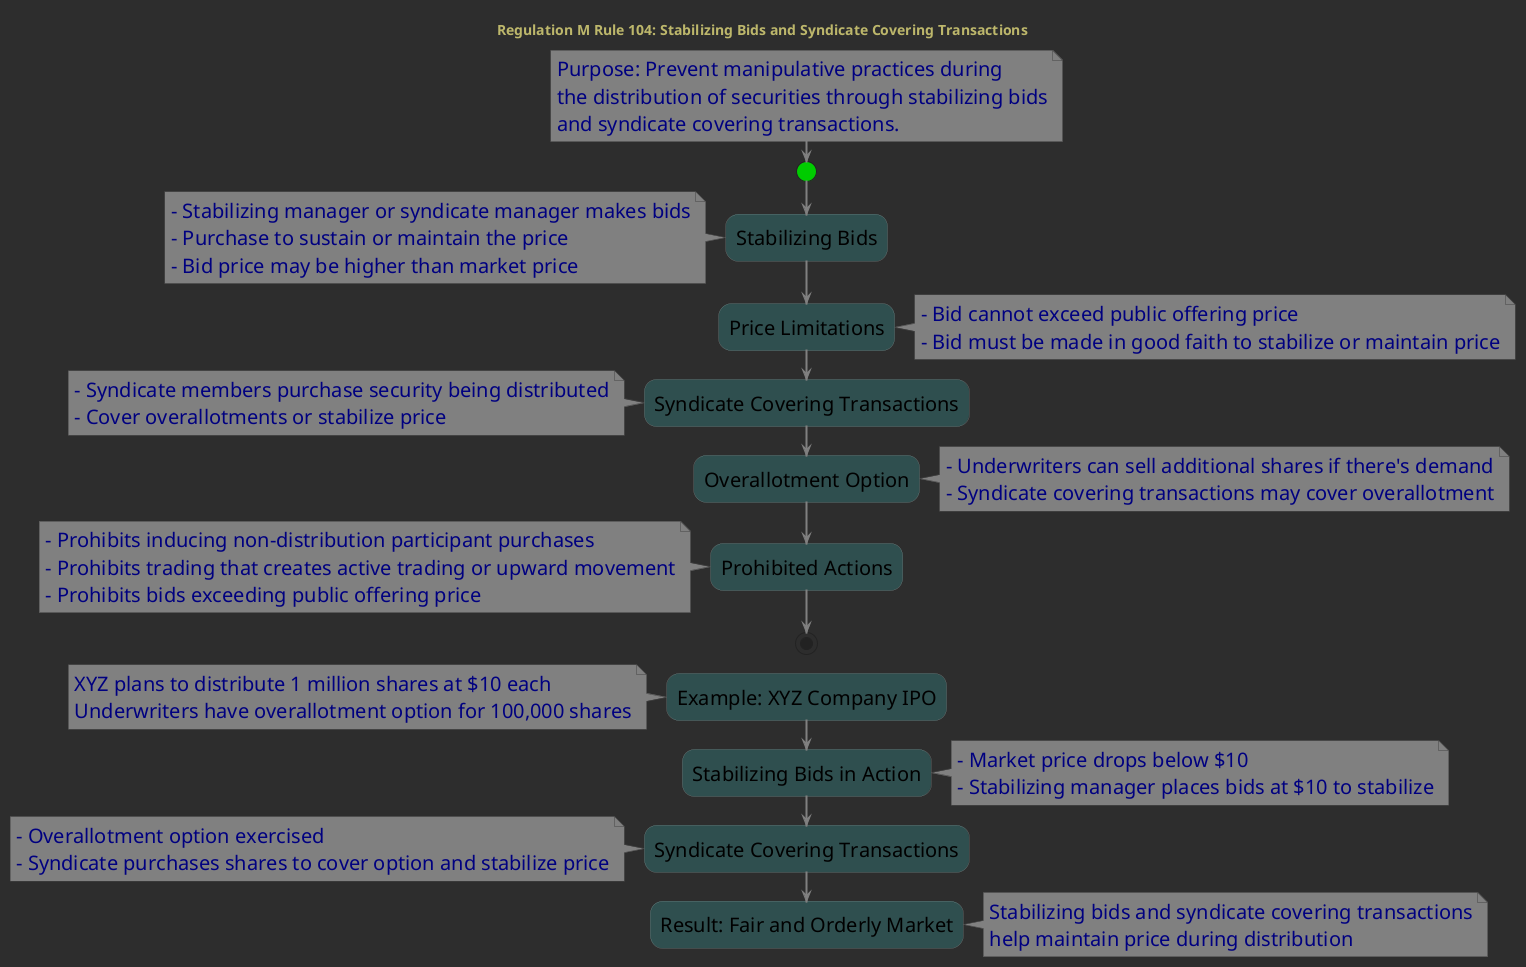 @startuml
!define DarkBackground #2D2D2D
!define LightGreen #00CC00
!define LightRed #FF6666
!define LightBlue #3399FF
!define LightYellow #FFFF66
!define LightPurple #CC99FF
!define LightOrange #FF9933
!define LightGray #E6E6E6
!define DarkGray #444444


skinparam backgroundColor DarkBackground
skinparam defaultFontColor DarkKhaki

skinparam note {
    BackgroundColor Grey
    BorderColor DarkGray
    FontColor Navy
    fontstyle normal
    FontSize 20
    FontName "Ubuntu Mono"
}

skinparam {
    ActivityBackgroundColor DarkSlateGray
    ActivityBarColor Grey
    ActivityBorderColor LightGray
    ActivityBorderThickness 0
    ActivityFontColor Black
    ActivityFontName "Ubuntu Mono"
    ActivityFontSize 20
    ActivityFontStyle normal
    ActivityDiamondBackgroundColor DarkGreen
    ActivityDiamondBorderColor Lightgreen
    ActivityDiamondFontColor Black
    ActivityDiamondFontName "Ubuntu Mono"
    ActivityDiamondFontSize 20
    ActivityDiamondFontStyle normal
    ActivityArrowColor Grey
    ActivityArrowThickness 2
    ActivityStartColor LightGreen
    ActivityEndColor LightRed
}

title Regulation M Rule 104: Stabilizing Bids and Syndicate Covering Transactions

note left
  Purpose: Prevent manipulative practices during
  the distribution of securities through stabilizing bids
  and syndicate covering transactions.
end note

start

:Stabilizing Bids;
note left
  - Stabilizing manager or syndicate manager makes bids
  - Purchase to sustain or maintain the price
  - Bid price may be higher than market price
end note

:Price Limitations;
note right
  - Bid cannot exceed public offering price
  - Bid must be made in good faith to stabilize or maintain price
end note

:Syndicate Covering Transactions;
note left
  - Syndicate members purchase security being distributed
  - Cover overallotments or stabilize price
end note

:Overallotment Option;
note right
  - Underwriters can sell additional shares if there's demand
  - Syndicate covering transactions may cover overallotment
end note

:Prohibited Actions;
note left
  - Prohibits inducing non-distribution participant purchases
  - Prohibits trading that creates active trading or upward movement
  - Prohibits bids exceeding public offering price
end note

stop

:Example: XYZ Company IPO;
note left
  XYZ plans to distribute 1 million shares at $10 each
  Underwriters have overallotment option for 100,000 shares
end note

:Stabilizing Bids in Action;
note right
  - Market price drops below $10
  - Stabilizing manager places bids at $10 to stabilize
end note

:Syndicate Covering Transactions;
note left
  - Overallotment option exercised
  - Syndicate purchases shares to cover option and stabilize price
end note

:Result: Fair and Orderly Market;
note right
  Stabilizing bids and syndicate covering transactions
  help maintain price during distribution
end note

@enduml
